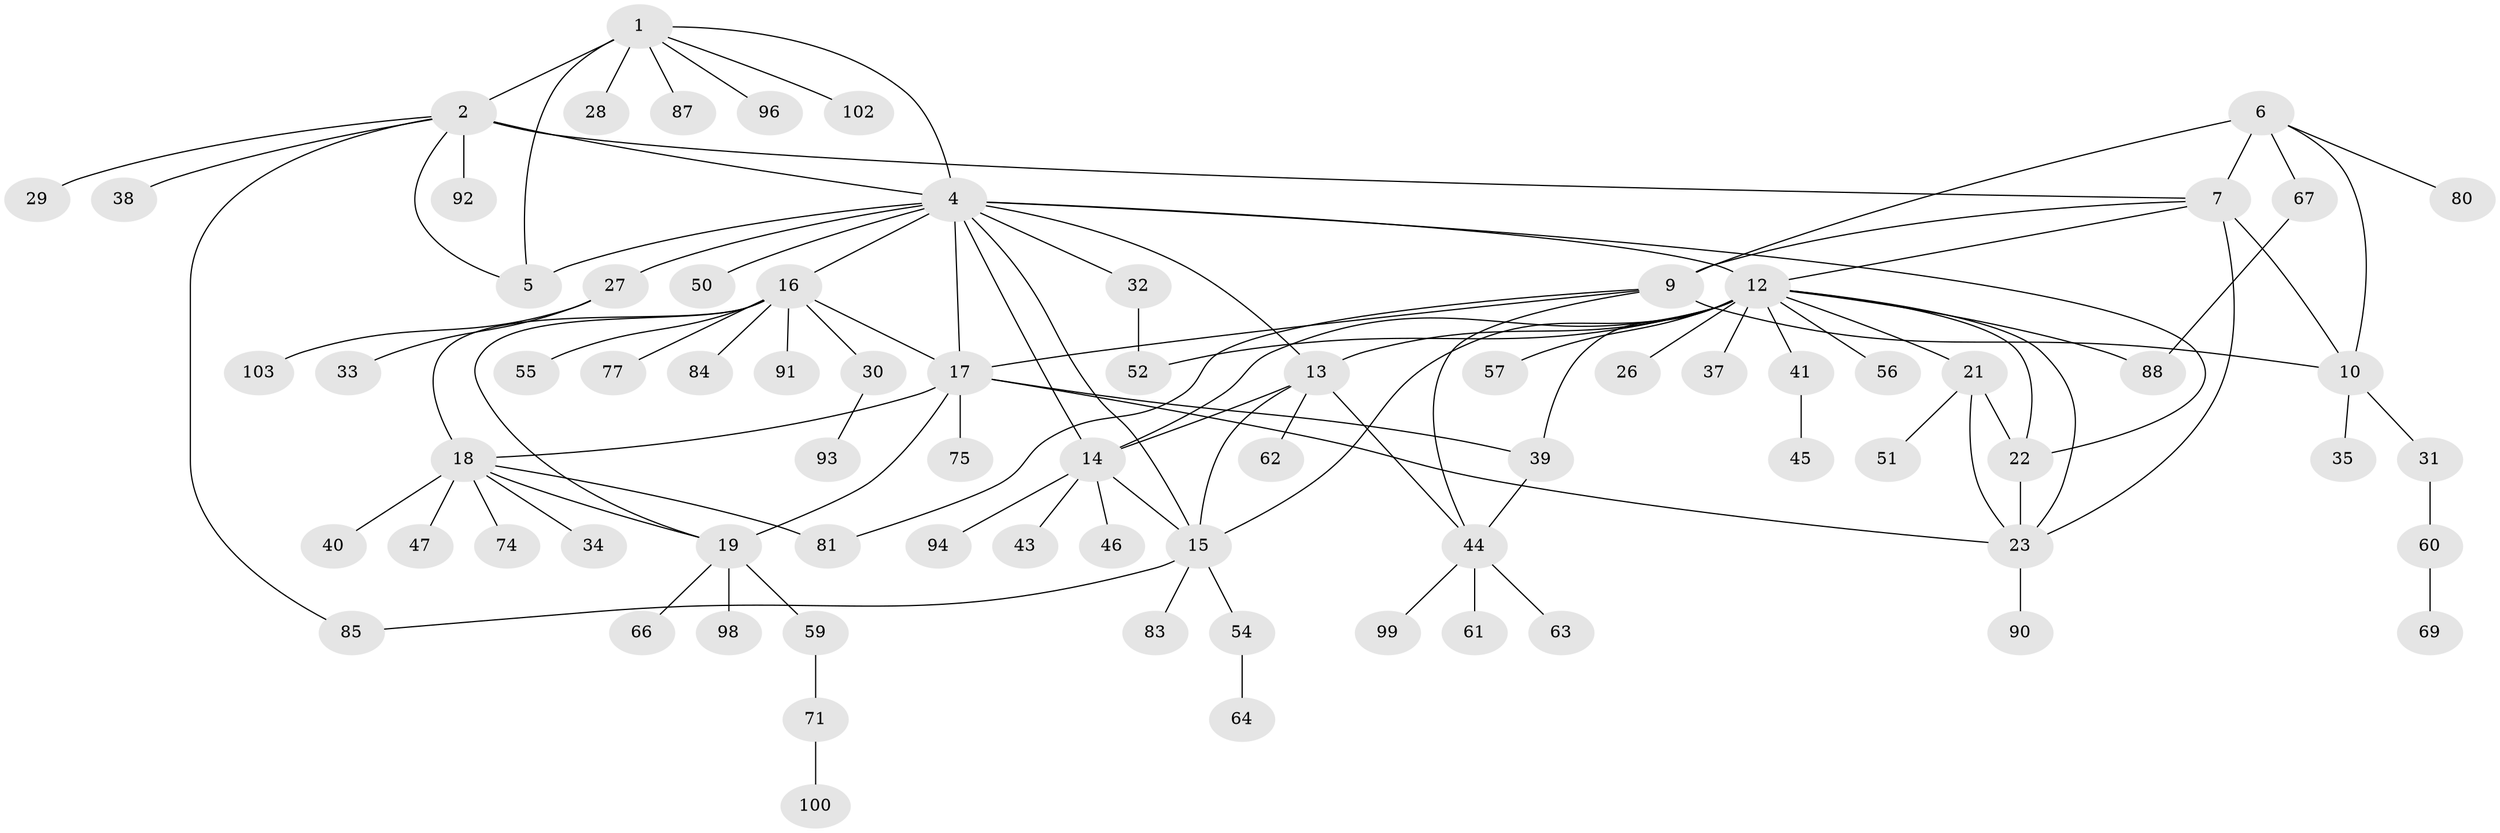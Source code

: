 // original degree distribution, {5: 0.05825242718446602, 10: 0.009708737864077669, 7: 0.06796116504854369, 9: 0.019417475728155338, 4: 0.019417475728155338, 6: 0.02912621359223301, 8: 0.038834951456310676, 11: 0.009708737864077669, 12: 0.009708737864077669, 1: 0.5145631067961165, 2: 0.1941747572815534, 3: 0.02912621359223301}
// Generated by graph-tools (version 1.1) at 2025/11/02/27/25 16:11:35]
// undirected, 77 vertices, 107 edges
graph export_dot {
graph [start="1"]
  node [color=gray90,style=filled];
  1 [super="+3"];
  2 [super="+65"];
  4 [super="+11"];
  5;
  6 [super="+70"];
  7 [super="+8"];
  9 [super="+53"];
  10 [super="+101"];
  12 [super="+24"];
  13 [super="+76"];
  14 [super="+42"];
  15 [super="+78"];
  16 [super="+89"];
  17 [super="+20"];
  18 [super="+72"];
  19 [super="+68"];
  21 [super="+49"];
  22;
  23 [super="+25"];
  26;
  27 [super="+82"];
  28;
  29 [super="+95"];
  30;
  31 [super="+36"];
  32;
  33;
  34;
  35;
  37;
  38;
  39;
  40 [super="+73"];
  41;
  43;
  44 [super="+48"];
  45;
  46;
  47;
  50;
  51;
  52 [super="+86"];
  54;
  55 [super="+79"];
  56;
  57 [super="+58"];
  59;
  60;
  61;
  62;
  63;
  64;
  66;
  67;
  69;
  71;
  74;
  75;
  77;
  80;
  81;
  83;
  84;
  85;
  87;
  88;
  90;
  91;
  92;
  93;
  94;
  96 [super="+97"];
  98;
  99;
  100;
  102;
  103;
  1 -- 2 [weight=2];
  1 -- 4 [weight=2];
  1 -- 5 [weight=2];
  1 -- 102;
  1 -- 96;
  1 -- 87;
  1 -- 28;
  2 -- 4;
  2 -- 5;
  2 -- 29;
  2 -- 38;
  2 -- 85;
  2 -- 92;
  2 -- 7;
  4 -- 5;
  4 -- 22;
  4 -- 27;
  4 -- 50;
  4 -- 17;
  4 -- 32;
  4 -- 16;
  4 -- 12;
  4 -- 13;
  4 -- 14;
  4 -- 15;
  6 -- 7 [weight=2];
  6 -- 9;
  6 -- 10;
  6 -- 67;
  6 -- 80;
  7 -- 9 [weight=2];
  7 -- 10 [weight=2];
  7 -- 12;
  7 -- 23;
  9 -- 10;
  9 -- 44;
  9 -- 81;
  9 -- 17;
  10 -- 31;
  10 -- 35;
  12 -- 13;
  12 -- 14;
  12 -- 15;
  12 -- 88;
  12 -- 37;
  12 -- 39;
  12 -- 41;
  12 -- 52;
  12 -- 21;
  12 -- 22;
  12 -- 23 [weight=2];
  12 -- 56;
  12 -- 26;
  12 -- 57;
  13 -- 14;
  13 -- 15;
  13 -- 44;
  13 -- 62;
  14 -- 15;
  14 -- 43;
  14 -- 94;
  14 -- 46;
  15 -- 54;
  15 -- 83;
  15 -- 85;
  16 -- 17 [weight=2];
  16 -- 18;
  16 -- 19;
  16 -- 30;
  16 -- 55;
  16 -- 77;
  16 -- 84;
  16 -- 91;
  17 -- 18 [weight=2];
  17 -- 19 [weight=2];
  17 -- 75;
  17 -- 39;
  17 -- 23;
  18 -- 19;
  18 -- 34;
  18 -- 40;
  18 -- 47;
  18 -- 81;
  18 -- 74;
  19 -- 59;
  19 -- 66;
  19 -- 98;
  21 -- 22;
  21 -- 23 [weight=2];
  21 -- 51;
  22 -- 23 [weight=2];
  23 -- 90;
  27 -- 33;
  27 -- 103;
  30 -- 93;
  31 -- 60;
  32 -- 52;
  39 -- 44;
  41 -- 45;
  44 -- 63;
  44 -- 99;
  44 -- 61;
  54 -- 64;
  59 -- 71;
  60 -- 69;
  67 -- 88;
  71 -- 100;
}
